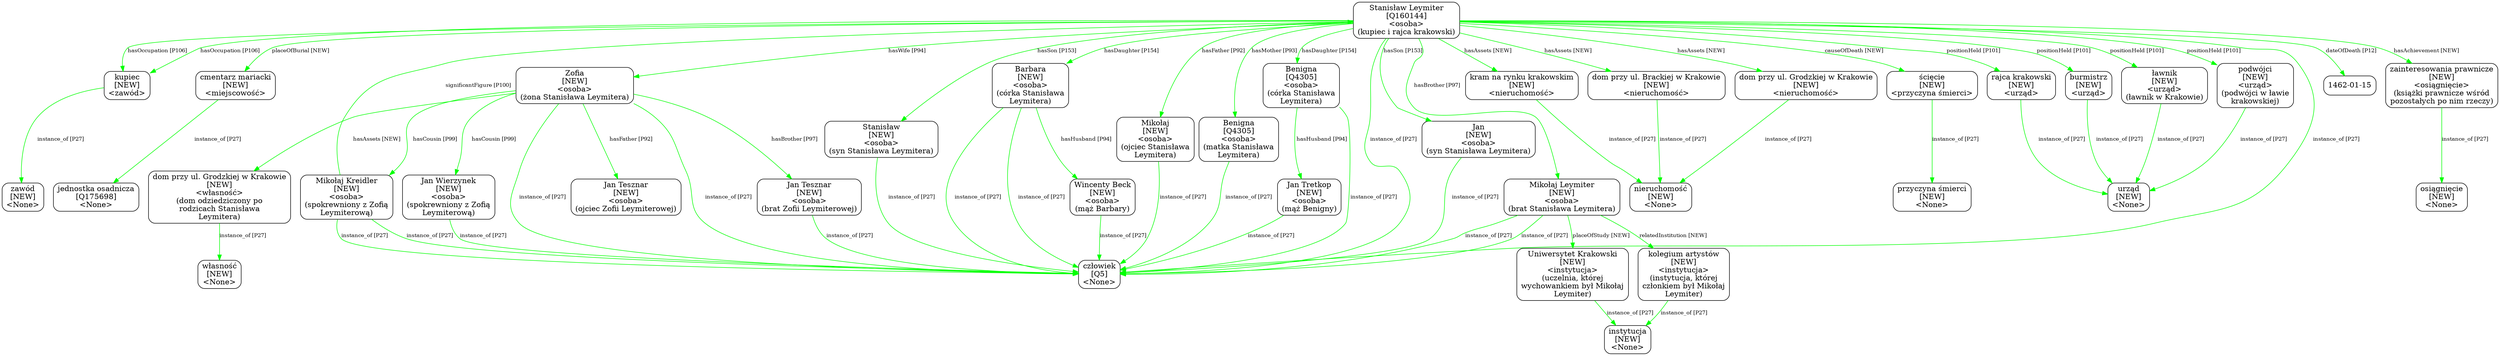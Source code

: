 digraph {
	node [shape=box,
		style=rounded
	];
	edge [fontsize=10];
	"Stanisław Leymiter
[Q160144]
<osoba>
(kupiec i rajca krakowski)"	[color=black,
		label="Stanisław Leymiter
[Q160144]
<osoba>
(kupiec i rajca krakowski)"];
	"kupiec
[NEW]
<zawód>"	[color=black,
		label="kupiec
[NEW]
<zawód>"];
	"Stanisław Leymiter
[Q160144]
<osoba>
(kupiec i rajca krakowski)" -> "kupiec
[NEW]
<zawód>"	[color=green,
		label="hasOccupation [P106]"];
	"Stanisław Leymiter
[Q160144]
<osoba>
(kupiec i rajca krakowski)" -> "kupiec
[NEW]
<zawód>"	[color=green,
		label="hasOccupation [P106]"];
	"cmentarz mariacki
[NEW]
<miejscowość>"	[color=black,
		label="cmentarz mariacki
[NEW]
<miejscowość>"];
	"Stanisław Leymiter
[Q160144]
<osoba>
(kupiec i rajca krakowski)" -> "cmentarz mariacki
[NEW]
<miejscowość>"	[color=green,
		label="placeOfBurial [NEW]"];
	"Mikołaj
[NEW]
<osoba>
(ojciec Stanisława
Leymitera)"	[color=black,
		label="Mikołaj
[NEW]
<osoba>
(ojciec Stanisława
Leymitera)"];
	"Stanisław Leymiter
[Q160144]
<osoba>
(kupiec i rajca krakowski)" -> "Mikołaj
[NEW]
<osoba>
(ojciec Stanisława
Leymitera)"	[color=green,
		label="hasFather [P92]"];
	"Benigna
[Q4305]
<osoba>
(matka Stanisława
Leymitera)"	[color=black,
		label="Benigna
[Q4305]
<osoba>
(matka Stanisława
Leymitera)"];
	"Stanisław Leymiter
[Q160144]
<osoba>
(kupiec i rajca krakowski)" -> "Benigna
[Q4305]
<osoba>
(matka Stanisława
Leymitera)"	[color=green,
		label="hasMother [P93]"];
	"Zofia
[NEW]
<osoba>
(żona Stanisława Leymitera)"	[color=black,
		label="Zofia
[NEW]
<osoba>
(żona Stanisława Leymitera)"];
	"Stanisław Leymiter
[Q160144]
<osoba>
(kupiec i rajca krakowski)" -> "Zofia
[NEW]
<osoba>
(żona Stanisława Leymitera)"	[color=green,
		label="hasWife [P94]"];
	"Jan
[NEW]
<osoba>
(syn Stanisława Leymitera)"	[color=black,
		label="Jan
[NEW]
<osoba>
(syn Stanisława Leymitera)"];
	"Stanisław Leymiter
[Q160144]
<osoba>
(kupiec i rajca krakowski)" -> "Jan
[NEW]
<osoba>
(syn Stanisława Leymitera)"	[color=green,
		label="hasSon [P153]"];
	"Stanisław
[NEW]
<osoba>
(syn Stanisława Leymitera)"	[color=black,
		label="Stanisław
[NEW]
<osoba>
(syn Stanisława Leymitera)"];
	"Stanisław Leymiter
[Q160144]
<osoba>
(kupiec i rajca krakowski)" -> "Stanisław
[NEW]
<osoba>
(syn Stanisława Leymitera)"	[color=green,
		label="hasSon [P153]"];
	"Barbara
[NEW]
<osoba>
(córka Stanisława
Leymitera)"	[color=black,
		label="Barbara
[NEW]
<osoba>
(córka Stanisława
Leymitera)"];
	"Stanisław Leymiter
[Q160144]
<osoba>
(kupiec i rajca krakowski)" -> "Barbara
[NEW]
<osoba>
(córka Stanisława
Leymitera)"	[color=green,
		label="hasDaughter [P154]"];
	"rajca krakowski
[NEW]
<urząd>"	[color=black,
		label="rajca krakowski
[NEW]
<urząd>"];
	"Stanisław Leymiter
[Q160144]
<osoba>
(kupiec i rajca krakowski)" -> "rajca krakowski
[NEW]
<urząd>"	[color=green,
		label="positionHeld [P101]"];
	"burmistrz
[NEW]
<urząd>"	[color=black,
		label="burmistrz
[NEW]
<urząd>"];
	"Stanisław Leymiter
[Q160144]
<osoba>
(kupiec i rajca krakowski)" -> "burmistrz
[NEW]
<urząd>"	[color=green,
		label="positionHeld [P101]"];
	"dom przy ul. Brackiej w Krakowie
[NEW]
<nieruchomość>"	[color=black,
		label="dom przy ul. Brackiej w Krakowie
[NEW]
<nieruchomość>"];
	"Stanisław Leymiter
[Q160144]
<osoba>
(kupiec i rajca krakowski)" -> "dom przy ul. Brackiej w Krakowie
[NEW]
<nieruchomość>"	[color=green,
		label="hasAssets [NEW]"];
	"dom przy ul. Grodzkiej w Krakowie
[NEW]
<nieruchomość>"	[color=black,
		label="dom przy ul. Grodzkiej w Krakowie
[NEW]
<nieruchomość>"];
	"Stanisław Leymiter
[Q160144]
<osoba>
(kupiec i rajca krakowski)" -> "dom przy ul. Grodzkiej w Krakowie
[NEW]
<nieruchomość>"	[color=green,
		label="hasAssets [NEW]"];
	"kram na rynku krakowskim
[NEW]
<nieruchomość>"	[color=black,
		label="kram na rynku krakowskim
[NEW]
<nieruchomość>"];
	"Stanisław Leymiter
[Q160144]
<osoba>
(kupiec i rajca krakowski)" -> "kram na rynku krakowskim
[NEW]
<nieruchomość>"	[color=green,
		label="hasAssets [NEW]"];
	"ścięcie
[NEW]
<przyczyna śmierci>"	[color=black,
		label="ścięcie
[NEW]
<przyczyna śmierci>"];
	"Stanisław Leymiter
[Q160144]
<osoba>
(kupiec i rajca krakowski)" -> "ścięcie
[NEW]
<przyczyna śmierci>"	[color=green,
		label="causeOfDeath [NEW]"];
	"Mikołaj Leymiter
[NEW]
<osoba>
(brat Stanisława Leymitera)"	[color=black,
		label="Mikołaj Leymiter
[NEW]
<osoba>
(brat Stanisława Leymitera)"];
	"Stanisław Leymiter
[Q160144]
<osoba>
(kupiec i rajca krakowski)" -> "Mikołaj Leymiter
[NEW]
<osoba>
(brat Stanisława Leymitera)"	[color=green,
		label="hasBrother [P97]"];
	"Benigna
[Q4305]
<osoba>
(córka Stanisława
Leymitera)"	[color=black,
		label="Benigna
[Q4305]
<osoba>
(córka Stanisława
Leymitera)"];
	"Stanisław Leymiter
[Q160144]
<osoba>
(kupiec i rajca krakowski)" -> "Benigna
[Q4305]
<osoba>
(córka Stanisława
Leymitera)"	[color=green,
		label="hasDaughter [P154]"];
	"ławnik
[NEW]
<urząd>
(ławnik w Krakowie)"	[color=black,
		label="ławnik
[NEW]
<urząd>
(ławnik w Krakowie)"];
	"Stanisław Leymiter
[Q160144]
<osoba>
(kupiec i rajca krakowski)" -> "ławnik
[NEW]
<urząd>
(ławnik w Krakowie)"	[color=green,
		label="positionHeld [P101]"];
	"podwójci
[NEW]
<urząd>
(podwójci w ławie
krakowskiej)"	[color=black,
		label="podwójci
[NEW]
<urząd>
(podwójci w ławie
krakowskiej)"];
	"Stanisław Leymiter
[Q160144]
<osoba>
(kupiec i rajca krakowski)" -> "podwójci
[NEW]
<urząd>
(podwójci w ławie
krakowskiej)"	[color=green,
		label="positionHeld [P101]"];
	"zainteresowania prawnicze
[NEW]
<osiągnięcie>
(książki prawnicze wśród
pozostałych po nim rzeczy)"	[color=black,
		label="zainteresowania prawnicze
[NEW]
<osiągnięcie>
(książki prawnicze wśród
pozostałych po nim rzeczy)"];
	"Stanisław Leymiter
[Q160144]
<osoba>
(kupiec i rajca krakowski)" -> "zainteresowania prawnicze
[NEW]
<osiągnięcie>
(książki prawnicze wśród
pozostałych po nim rzeczy)"	[color=green,
		label="hasAchievement [NEW]"];
	"Stanisław Leymiter
[Q160144]
<osoba>
(kupiec i rajca krakowski)" -> "człowiek
[Q5]
<None>"	[color=green,
		label="instance_of [P27]"];
	"Stanisław Leymiter
[Q160144]
<osoba>
(kupiec i rajca krakowski)" -> "człowiek
[Q5]
<None>"	[color=green,
		label="instance_of [P27]"];
	"Stanisław Leymiter
[Q160144]
<osoba>
(kupiec i rajca krakowski)" -> "1462-01-15"	[color=green,
		label="dateOfDeath [P12]",
		minlen=1];
	"kupiec
[NEW]
<zawód>" -> "zawód
[NEW]
<None>"	[color=green,
		label="instance_of [P27]",
		minlen=1];
	"cmentarz mariacki
[NEW]
<miejscowość>" -> "jednostka osadnicza
[Q175698]
<None>"	[color=green,
		label="instance_of [P27]",
		minlen=1];
	"Mikołaj
[NEW]
<osoba>
(ojciec Stanisława
Leymitera)" -> "człowiek
[Q5]
<None>"	[color=green,
		label="instance_of [P27]"];
	"Benigna
[Q4305]
<osoba>
(matka Stanisława
Leymitera)" -> "człowiek
[Q5]
<None>"	[color=green,
		label="instance_of [P27]"];
	"Jan Tesznar
[NEW]
<osoba>
(brat Zofii Leymiterowej)"	[color=black,
		label="Jan Tesznar
[NEW]
<osoba>
(brat Zofii Leymiterowej)"];
	"Zofia
[NEW]
<osoba>
(żona Stanisława Leymitera)" -> "Jan Tesznar
[NEW]
<osoba>
(brat Zofii Leymiterowej)"	[color=green,
		label="hasBrother [P97]"];
	"Jan Wierzynek
[NEW]
<osoba>
(spokrewniony z Zofią
Leymiterową)"	[color=black,
		label="Jan Wierzynek
[NEW]
<osoba>
(spokrewniony z Zofią
Leymiterową)"];
	"Zofia
[NEW]
<osoba>
(żona Stanisława Leymitera)" -> "Jan Wierzynek
[NEW]
<osoba>
(spokrewniony z Zofią
Leymiterową)"	[color=green,
		label="hasCousin [P99]"];
	"Mikołaj Kreidler
[NEW]
<osoba>
(spokrewniony z Zofią
Leymiterową)"	[color=black,
		label="Mikołaj Kreidler
[NEW]
<osoba>
(spokrewniony z Zofią
Leymiterową)"];
	"Zofia
[NEW]
<osoba>
(żona Stanisława Leymitera)" -> "Mikołaj Kreidler
[NEW]
<osoba>
(spokrewniony z Zofią
Leymiterową)"	[color=green,
		label="hasCousin [P99]"];
	"dom przy ul. Grodzkiej w Krakowie
[NEW]
<własność>
(dom odziedziczony po
rodzicach Stanisława
Leymitera)"	[color=black,
		label="dom przy ul. Grodzkiej w Krakowie
[NEW]
<własność>
(dom odziedziczony po
rodzicach Stanisława
Leymitera)"];
	"Zofia
[NEW]
<osoba>
(żona Stanisława Leymitera)" -> "dom przy ul. Grodzkiej w Krakowie
[NEW]
<własność>
(dom odziedziczony po
rodzicach Stanisława
Leymitera)"	[color=green,
		label="hasAssets [NEW]"];
	"Zofia
[NEW]
<osoba>
(żona Stanisława Leymitera)" -> "człowiek
[Q5]
<None>"	[color=green,
		label="instance_of [P27]"];
	"Zofia
[NEW]
<osoba>
(żona Stanisława Leymitera)" -> "człowiek
[Q5]
<None>"	[color=green,
		label="instance_of [P27]"];
	"Zofia
[NEW]
<osoba>
(żona Stanisława Leymitera)" -> "Jan Tesznar
[NEW]
<osoba>
(ojciec Zofii Leymiterowej)"	[color=green,
		label="hasFather [P92]",
		minlen=1];
	"Jan
[NEW]
<osoba>
(syn Stanisława Leymitera)" -> "człowiek
[Q5]
<None>"	[color=green,
		label="instance_of [P27]"];
	"Stanisław
[NEW]
<osoba>
(syn Stanisława Leymitera)" -> "człowiek
[Q5]
<None>"	[color=green,
		label="instance_of [P27]"];
	"Wincenty Beck
[NEW]
<osoba>
(mąż Barbary)"	[color=black,
		label="Wincenty Beck
[NEW]
<osoba>
(mąż Barbary)"];
	"Barbara
[NEW]
<osoba>
(córka Stanisława
Leymitera)" -> "Wincenty Beck
[NEW]
<osoba>
(mąż Barbary)"	[color=green,
		label="hasHusband [P94]"];
	"Barbara
[NEW]
<osoba>
(córka Stanisława
Leymitera)" -> "człowiek
[Q5]
<None>"	[color=green,
		label="instance_of [P27]"];
	"Barbara
[NEW]
<osoba>
(córka Stanisława
Leymitera)" -> "człowiek
[Q5]
<None>"	[color=green,
		label="instance_of [P27]"];
	"rajca krakowski
[NEW]
<urząd>" -> "urząd
[NEW]
<None>"	[color=green,
		label="instance_of [P27]"];
	"burmistrz
[NEW]
<urząd>" -> "urząd
[NEW]
<None>"	[color=green,
		label="instance_of [P27]"];
	"dom przy ul. Brackiej w Krakowie
[NEW]
<nieruchomość>" -> "nieruchomość
[NEW]
<None>"	[color=green,
		label="instance_of [P27]"];
	"dom przy ul. Grodzkiej w Krakowie
[NEW]
<nieruchomość>" -> "nieruchomość
[NEW]
<None>"	[color=green,
		label="instance_of [P27]"];
	"kram na rynku krakowskim
[NEW]
<nieruchomość>" -> "nieruchomość
[NEW]
<None>"	[color=green,
		label="instance_of [P27]"];
	"ścięcie
[NEW]
<przyczyna śmierci>" -> "przyczyna śmierci
[NEW]
<None>"	[color=green,
		label="instance_of [P27]",
		minlen=1];
	"Uniwersytet Krakowski
[NEW]
<instytucja>
(uczelnia, której
wychowankiem był Mikołaj
Leymiter)"	[color=black,
		label="Uniwersytet Krakowski
[NEW]
<instytucja>
(uczelnia, której
wychowankiem był Mikołaj
Leymiter)"];
	"Mikołaj Leymiter
[NEW]
<osoba>
(brat Stanisława Leymitera)" -> "Uniwersytet Krakowski
[NEW]
<instytucja>
(uczelnia, której
wychowankiem był Mikołaj
Leymiter)"	[color=green,
		label="placeOfStudy [NEW]"];
	"kolegium artystów
[NEW]
<instytucja>
(instytucja, której
członkiem był Mikołaj
Leymiter)"	[color=black,
		label="kolegium artystów
[NEW]
<instytucja>
(instytucja, której
członkiem był Mikołaj
Leymiter)"];
	"Mikołaj Leymiter
[NEW]
<osoba>
(brat Stanisława Leymitera)" -> "kolegium artystów
[NEW]
<instytucja>
(instytucja, której
członkiem był Mikołaj
Leymiter)"	[color=green,
		label="relatedInstitution [NEW]"];
	"Mikołaj Leymiter
[NEW]
<osoba>
(brat Stanisława Leymitera)" -> "człowiek
[Q5]
<None>"	[color=green,
		label="instance_of [P27]"];
	"Mikołaj Leymiter
[NEW]
<osoba>
(brat Stanisława Leymitera)" -> "człowiek
[Q5]
<None>"	[color=green,
		label="instance_of [P27]"];
	"Jan Tesznar
[NEW]
<osoba>
(brat Zofii Leymiterowej)" -> "człowiek
[Q5]
<None>"	[color=green,
		label="instance_of [P27]"];
	"Jan Wierzynek
[NEW]
<osoba>
(spokrewniony z Zofią
Leymiterową)" -> "człowiek
[Q5]
<None>"	[color=green,
		label="instance_of [P27]"];
	"Mikołaj Kreidler
[NEW]
<osoba>
(spokrewniony z Zofią
Leymiterową)" -> "Stanisław Leymiter
[Q160144]
<osoba>
(kupiec i rajca krakowski)"	[color=green,
		label="significantFigure [P100]"];
	"Mikołaj Kreidler
[NEW]
<osoba>
(spokrewniony z Zofią
Leymiterową)" -> "człowiek
[Q5]
<None>"	[color=green,
		label="instance_of [P27]"];
	"Mikołaj Kreidler
[NEW]
<osoba>
(spokrewniony z Zofią
Leymiterową)" -> "człowiek
[Q5]
<None>"	[color=green,
		label="instance_of [P27]"];
	"Wincenty Beck
[NEW]
<osoba>
(mąż Barbary)" -> "człowiek
[Q5]
<None>"	[color=green,
		label="instance_of [P27]"];
	"Jan Tretkop
[NEW]
<osoba>
(mąż Benigny)"	[color=black,
		label="Jan Tretkop
[NEW]
<osoba>
(mąż Benigny)"];
	"Benigna
[Q4305]
<osoba>
(córka Stanisława
Leymitera)" -> "Jan Tretkop
[NEW]
<osoba>
(mąż Benigny)"	[color=green,
		label="hasHusband [P94]"];
	"Benigna
[Q4305]
<osoba>
(córka Stanisława
Leymitera)" -> "człowiek
[Q5]
<None>"	[color=green,
		label="instance_of [P27]"];
	"Jan Tretkop
[NEW]
<osoba>
(mąż Benigny)" -> "człowiek
[Q5]
<None>"	[color=green,
		label="instance_of [P27]"];
	"ławnik
[NEW]
<urząd>
(ławnik w Krakowie)" -> "urząd
[NEW]
<None>"	[color=green,
		label="instance_of [P27]"];
	"podwójci
[NEW]
<urząd>
(podwójci w ławie
krakowskiej)" -> "urząd
[NEW]
<None>"	[color=green,
		label="instance_of [P27]"];
	"zainteresowania prawnicze
[NEW]
<osiągnięcie>
(książki prawnicze wśród
pozostałych po nim rzeczy)" -> "osiągnięcie
[NEW]
<None>"	[color=green,
		label="instance_of [P27]",
		minlen=1];
	"dom przy ul. Grodzkiej w Krakowie
[NEW]
<własność>
(dom odziedziczony po
rodzicach Stanisława
Leymitera)" -> "własność
[NEW]
<None>"	[color=green,
		label="instance_of [P27]",
		minlen=1];
	"Uniwersytet Krakowski
[NEW]
<instytucja>
(uczelnia, której
wychowankiem był Mikołaj
Leymiter)" -> "instytucja
[NEW]
<None>"	[color=green,
		label="instance_of [P27]"];
	"kolegium artystów
[NEW]
<instytucja>
(instytucja, której
członkiem był Mikołaj
Leymiter)" -> "instytucja
[NEW]
<None>"	[color=green,
		label="instance_of [P27]"];
}
